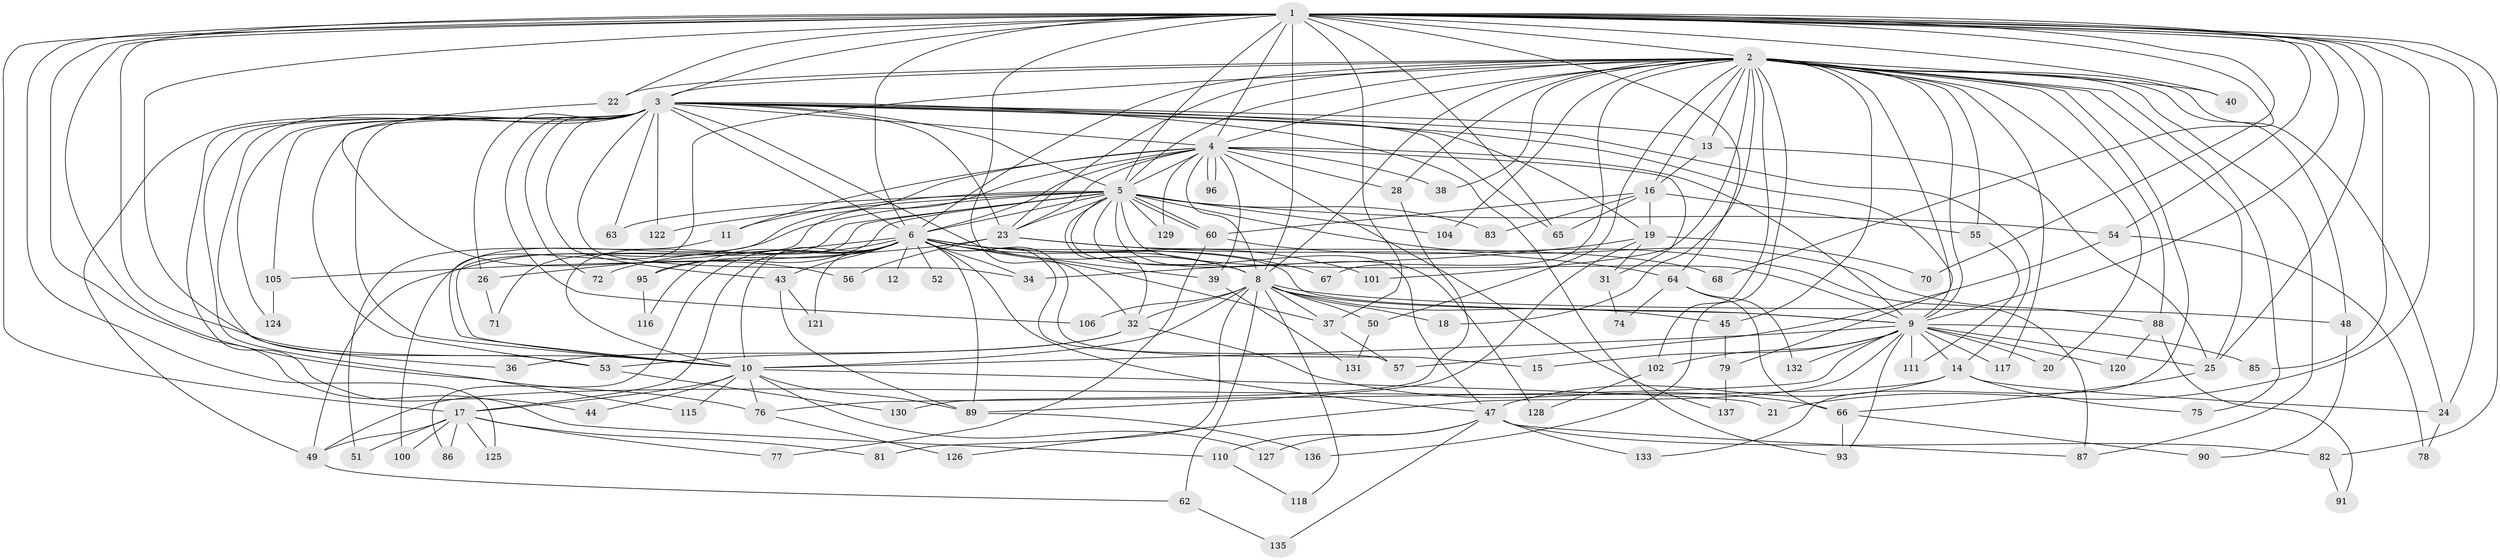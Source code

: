 // original degree distribution, {27: 0.014598540145985401, 33: 0.0072992700729927005, 23: 0.014598540145985401, 26: 0.0072992700729927005, 17: 0.0072992700729927005, 20: 0.0072992700729927005, 22: 0.0072992700729927005, 18: 0.0072992700729927005, 3: 0.2116788321167883, 2: 0.5255474452554745, 4: 0.0948905109489051, 6: 0.029197080291970802, 8: 0.014598540145985401, 9: 0.0072992700729927005, 5: 0.043795620437956206}
// Generated by graph-tools (version 1.1) at 2025/41/03/06/25 10:41:44]
// undirected, 106 vertices, 250 edges
graph export_dot {
graph [start="1"]
  node [color=gray90,style=filled];
  1 [super="+35"];
  2 [super="+27"];
  3 [super="+61"];
  4 [super="+33"];
  5 [super="+30"];
  6 [super="+7"];
  8 [super="+73"];
  9 [super="+94"];
  10 [super="+112"];
  11 [super="+29"];
  12;
  13;
  14 [super="+107"];
  15;
  16 [super="+42"];
  17 [super="+46"];
  18;
  19;
  20;
  21;
  22;
  23 [super="+41"];
  24 [super="+113"];
  25 [super="+80"];
  26;
  28;
  31;
  32 [super="+134"];
  34;
  36;
  37 [super="+58"];
  38;
  39 [super="+119"];
  40;
  43 [super="+97"];
  44;
  45;
  47 [super="+84"];
  48;
  49 [super="+59"];
  50;
  51;
  52;
  53 [super="+103"];
  54;
  55;
  56;
  57 [super="+109"];
  60 [super="+123"];
  62;
  63;
  64;
  65 [super="+99"];
  66 [super="+69"];
  67;
  68;
  70;
  71;
  72;
  74;
  75;
  76 [super="+108"];
  77;
  78;
  79;
  81;
  82;
  83;
  85;
  86;
  87 [super="+114"];
  88;
  89 [super="+92"];
  90;
  91;
  93 [super="+98"];
  95;
  96;
  100;
  101;
  102;
  104;
  105;
  106;
  110;
  111;
  115;
  116;
  117;
  118;
  120;
  121;
  122;
  124;
  125;
  126;
  127;
  128;
  129;
  130;
  131;
  132;
  133;
  135;
  136;
  137;
  1 -- 2;
  1 -- 3;
  1 -- 4;
  1 -- 5 [weight=2];
  1 -- 6 [weight=2];
  1 -- 8;
  1 -- 9;
  1 -- 10;
  1 -- 21;
  1 -- 22;
  1 -- 24;
  1 -- 25;
  1 -- 37;
  1 -- 53;
  1 -- 54;
  1 -- 64;
  1 -- 65;
  1 -- 68;
  1 -- 70;
  1 -- 82;
  1 -- 85;
  1 -- 110;
  1 -- 125;
  1 -- 17;
  1 -- 40;
  1 -- 76;
  1 -- 32;
  2 -- 3;
  2 -- 4;
  2 -- 5;
  2 -- 6 [weight=2];
  2 -- 8;
  2 -- 9;
  2 -- 10;
  2 -- 13;
  2 -- 16 [weight=2];
  2 -- 18;
  2 -- 20;
  2 -- 22;
  2 -- 23;
  2 -- 28;
  2 -- 38;
  2 -- 40;
  2 -- 48;
  2 -- 50;
  2 -- 55;
  2 -- 67;
  2 -- 75;
  2 -- 79;
  2 -- 87;
  2 -- 88;
  2 -- 102;
  2 -- 117;
  2 -- 133;
  2 -- 136;
  2 -- 101;
  2 -- 104;
  2 -- 25;
  2 -- 45;
  2 -- 24;
  3 -- 4;
  3 -- 5;
  3 -- 6 [weight=2];
  3 -- 8;
  3 -- 9;
  3 -- 10;
  3 -- 13;
  3 -- 14;
  3 -- 19;
  3 -- 23;
  3 -- 26;
  3 -- 36;
  3 -- 43;
  3 -- 44;
  3 -- 53;
  3 -- 63;
  3 -- 93;
  3 -- 105;
  3 -- 106;
  3 -- 115;
  3 -- 122;
  3 -- 124;
  3 -- 72;
  3 -- 65;
  3 -- 34;
  3 -- 49;
  4 -- 5;
  4 -- 6 [weight=2];
  4 -- 8;
  4 -- 9;
  4 -- 10;
  4 -- 11 [weight=2];
  4 -- 28;
  4 -- 31;
  4 -- 38;
  4 -- 39 [weight=2];
  4 -- 96;
  4 -- 96;
  4 -- 100;
  4 -- 129;
  4 -- 23;
  4 -- 137;
  5 -- 6 [weight=2];
  5 -- 8;
  5 -- 9;
  5 -- 10;
  5 -- 11;
  5 -- 32;
  5 -- 47;
  5 -- 49;
  5 -- 54;
  5 -- 60;
  5 -- 60;
  5 -- 63;
  5 -- 71;
  5 -- 83;
  5 -- 88;
  5 -- 95;
  5 -- 104;
  5 -- 122;
  5 -- 129;
  5 -- 128;
  5 -- 23;
  6 -- 8 [weight=2];
  6 -- 9 [weight=2];
  6 -- 10 [weight=3];
  6 -- 12 [weight=2];
  6 -- 17;
  6 -- 39;
  6 -- 43;
  6 -- 47;
  6 -- 52 [weight=2];
  6 -- 67;
  6 -- 72;
  6 -- 86;
  6 -- 95;
  6 -- 101;
  6 -- 121;
  6 -- 15;
  6 -- 26;
  6 -- 34;
  6 -- 116;
  6 -- 57;
  6 -- 37;
  6 -- 89;
  8 -- 9;
  8 -- 10;
  8 -- 18;
  8 -- 32;
  8 -- 37;
  8 -- 45;
  8 -- 48;
  8 -- 50;
  8 -- 62;
  8 -- 81;
  8 -- 118;
  8 -- 106;
  9 -- 10 [weight=2];
  9 -- 14;
  9 -- 15;
  9 -- 20;
  9 -- 25;
  9 -- 85;
  9 -- 102;
  9 -- 117;
  9 -- 120;
  9 -- 126;
  9 -- 132;
  9 -- 111;
  9 -- 93;
  9 -- 76;
  10 -- 17;
  10 -- 21;
  10 -- 44;
  10 -- 76;
  10 -- 89;
  10 -- 115;
  10 -- 127;
  11 -- 51;
  13 -- 16;
  13 -- 25;
  14 -- 24;
  14 -- 75;
  14 -- 47;
  14 -- 49;
  16 -- 19;
  16 -- 55;
  16 -- 83;
  16 -- 60;
  16 -- 65;
  17 -- 49;
  17 -- 51;
  17 -- 81;
  17 -- 86;
  17 -- 100;
  17 -- 125;
  17 -- 77;
  19 -- 31;
  19 -- 34;
  19 -- 70;
  19 -- 89;
  22 -- 56;
  23 -- 56;
  23 -- 64;
  23 -- 68;
  23 -- 105;
  24 -- 78;
  25 -- 66;
  26 -- 71;
  28 -- 130;
  31 -- 74;
  32 -- 36;
  32 -- 66;
  32 -- 53;
  37 -- 57;
  39 -- 131;
  43 -- 121;
  43 -- 89;
  45 -- 79;
  47 -- 82;
  47 -- 87;
  47 -- 127;
  47 -- 133;
  47 -- 135;
  47 -- 110;
  48 -- 90;
  49 -- 62;
  50 -- 131;
  53 -- 130;
  54 -- 78;
  54 -- 57;
  55 -- 111;
  60 -- 77;
  60 -- 87;
  62 -- 135;
  64 -- 66;
  64 -- 74;
  64 -- 132;
  66 -- 93;
  66 -- 90;
  76 -- 126;
  79 -- 137;
  82 -- 91;
  88 -- 91;
  88 -- 120;
  89 -- 136;
  95 -- 116;
  102 -- 128;
  105 -- 124;
  110 -- 118;
}
